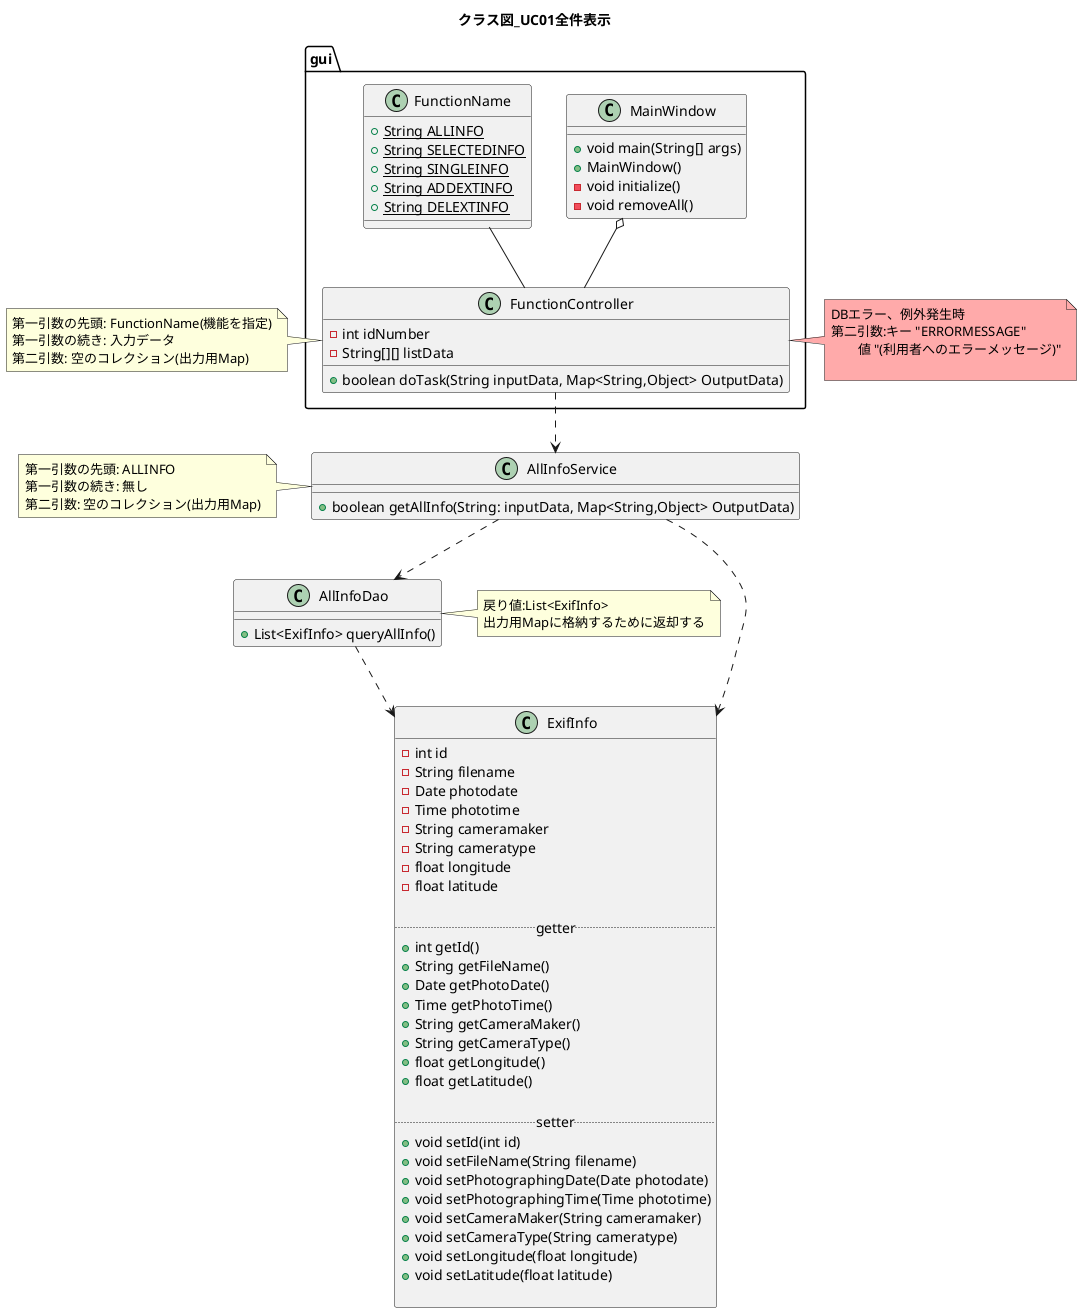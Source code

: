 @startuml
title クラス図_UC01全件表示

gui.MainWindow o-- gui.FunctionController
gui.FunctionName -- gui.FunctionController
gui.FunctionController ..> AllInfoService
AllInfoService ..> AllInfoDao
AllInfoService ..> ExifInfo
AllInfoDao ..> ExifInfo

class gui.MainWindow {
    +void main(String[] args)
    +MainWindow()
    -void initialize()
    -void removeAll() 
}

class gui.FunctionName{
    +{static}String ALLINFO    
    +{static}String SELECTEDINFO    
    +{static}String SINGLEINFO    
    +{static}String ADDEXTINFO    
    +{static}String DELEXTINFO    

}

class gui.FunctionController {
    -int idNumber
    -String[][] listData

    +boolean doTask(String inputData, Map<String,Object> OutputData)    
}

note left of gui.FunctionController
第一引数の先頭: FunctionName(機能を指定)
第一引数の続き: 入力データ
第二引数: 空のコレクション(出力用Map)
end note

note right of gui.FunctionController #FFAAAA
DBエラー、例外発生時
第二引数:キー "ERRORMESSAGE"
        値 "(利用者へのエラーメッセージ)"

end note

class AllInfoService {
    +boolean getAllInfo(String: inputData, Map<String,Object> OutputData)
}

note left of AllInfoService
第一引数の先頭: ALLINFO
第一引数の続き: 無し
第二引数: 空のコレクション(出力用Map)
end note

class AllInfoDao {
    +List<ExifInfo> queryAllInfo()
}

note right of AllInfoDao
戻り値:List<ExifInfo>
出力用Mapに格納するために返却する
end note

class ExifInfo {
    -int id
    -String filename
    -Date photodate
    -Time phototime
    -String cameramaker
    -String cameratype
    -float longitude
    -float latitude

    ..getter..
    +int getId()
    +String getFileName()
    +Date getPhotoDate()
    +Time getPhotoTime()
    +String getCameraMaker()
    +String getCameraType()
    +float getLongitude()
    +float getLatitude()

    ..setter..
    +void setId(int id)
    +void setFileName(String filename)
    +void setPhotographingDate(Date photodate)
    +void setPhotographingTime(Time phototime)
    +void setCameraMaker(String cameramaker)
    +void setCameraType(String cameratype)
    +void setLongitude(float longitude)
    +void setLatitude(float latitude)
    
}

@enduml